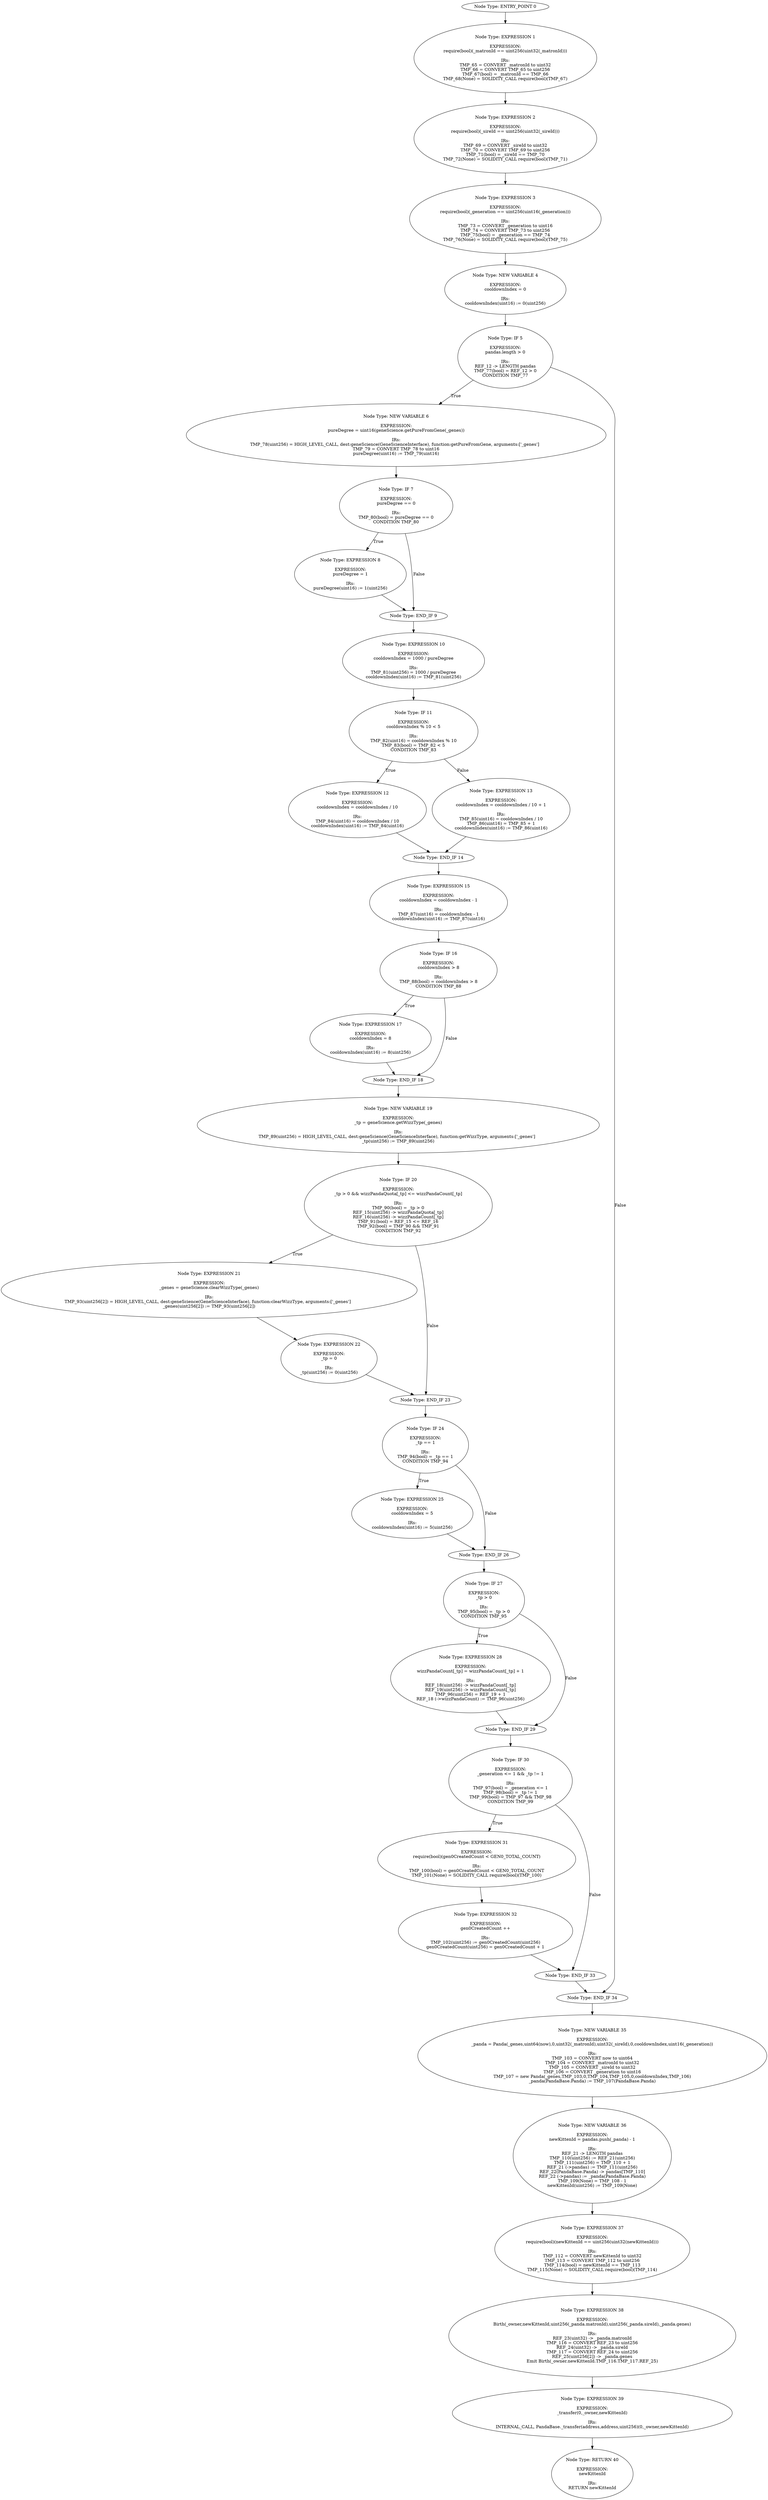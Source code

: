 digraph{
0[label="Node Type: ENTRY_POINT 0
"];
0->1;
1[label="Node Type: EXPRESSION 1

EXPRESSION:
require(bool)(_matronId == uint256(uint32(_matronId)))

IRs:
TMP_65 = CONVERT _matronId to uint32
TMP_66 = CONVERT TMP_65 to uint256
TMP_67(bool) = _matronId == TMP_66
TMP_68(None) = SOLIDITY_CALL require(bool)(TMP_67)"];
1->2;
2[label="Node Type: EXPRESSION 2

EXPRESSION:
require(bool)(_sireId == uint256(uint32(_sireId)))

IRs:
TMP_69 = CONVERT _sireId to uint32
TMP_70 = CONVERT TMP_69 to uint256
TMP_71(bool) = _sireId == TMP_70
TMP_72(None) = SOLIDITY_CALL require(bool)(TMP_71)"];
2->3;
3[label="Node Type: EXPRESSION 3

EXPRESSION:
require(bool)(_generation == uint256(uint16(_generation)))

IRs:
TMP_73 = CONVERT _generation to uint16
TMP_74 = CONVERT TMP_73 to uint256
TMP_75(bool) = _generation == TMP_74
TMP_76(None) = SOLIDITY_CALL require(bool)(TMP_75)"];
3->4;
4[label="Node Type: NEW VARIABLE 4

EXPRESSION:
cooldownIndex = 0

IRs:
cooldownIndex(uint16) := 0(uint256)"];
4->5;
5[label="Node Type: IF 5

EXPRESSION:
pandas.length > 0

IRs:
REF_12 -> LENGTH pandas
TMP_77(bool) = REF_12 > 0
CONDITION TMP_77"];
5->6[label="True"];
5->34[label="False"];
6[label="Node Type: NEW VARIABLE 6

EXPRESSION:
pureDegree = uint16(geneScience.getPureFromGene(_genes))

IRs:
TMP_78(uint256) = HIGH_LEVEL_CALL, dest:geneScience(GeneScienceInterface), function:getPureFromGene, arguments:['_genes']  
TMP_79 = CONVERT TMP_78 to uint16
pureDegree(uint16) := TMP_79(uint16)"];
6->7;
7[label="Node Type: IF 7

EXPRESSION:
pureDegree == 0

IRs:
TMP_80(bool) = pureDegree == 0
CONDITION TMP_80"];
7->8[label="True"];
7->9[label="False"];
8[label="Node Type: EXPRESSION 8

EXPRESSION:
pureDegree = 1

IRs:
pureDegree(uint16) := 1(uint256)"];
8->9;
9[label="Node Type: END_IF 9
"];
9->10;
10[label="Node Type: EXPRESSION 10

EXPRESSION:
cooldownIndex = 1000 / pureDegree

IRs:
TMP_81(uint256) = 1000 / pureDegree
cooldownIndex(uint16) := TMP_81(uint256)"];
10->11;
11[label="Node Type: IF 11

EXPRESSION:
cooldownIndex % 10 < 5

IRs:
TMP_82(uint16) = cooldownIndex % 10
TMP_83(bool) = TMP_82 < 5
CONDITION TMP_83"];
11->12[label="True"];
11->13[label="False"];
12[label="Node Type: EXPRESSION 12

EXPRESSION:
cooldownIndex = cooldownIndex / 10

IRs:
TMP_84(uint16) = cooldownIndex / 10
cooldownIndex(uint16) := TMP_84(uint16)"];
12->14;
13[label="Node Type: EXPRESSION 13

EXPRESSION:
cooldownIndex = cooldownIndex / 10 + 1

IRs:
TMP_85(uint16) = cooldownIndex / 10
TMP_86(uint16) = TMP_85 + 1
cooldownIndex(uint16) := TMP_86(uint16)"];
13->14;
14[label="Node Type: END_IF 14
"];
14->15;
15[label="Node Type: EXPRESSION 15

EXPRESSION:
cooldownIndex = cooldownIndex - 1

IRs:
TMP_87(uint16) = cooldownIndex - 1
cooldownIndex(uint16) := TMP_87(uint16)"];
15->16;
16[label="Node Type: IF 16

EXPRESSION:
cooldownIndex > 8

IRs:
TMP_88(bool) = cooldownIndex > 8
CONDITION TMP_88"];
16->17[label="True"];
16->18[label="False"];
17[label="Node Type: EXPRESSION 17

EXPRESSION:
cooldownIndex = 8

IRs:
cooldownIndex(uint16) := 8(uint256)"];
17->18;
18[label="Node Type: END_IF 18
"];
18->19;
19[label="Node Type: NEW VARIABLE 19

EXPRESSION:
_tp = geneScience.getWizzType(_genes)

IRs:
TMP_89(uint256) = HIGH_LEVEL_CALL, dest:geneScience(GeneScienceInterface), function:getWizzType, arguments:['_genes']  
_tp(uint256) := TMP_89(uint256)"];
19->20;
20[label="Node Type: IF 20

EXPRESSION:
_tp > 0 && wizzPandaQuota[_tp] <= wizzPandaCount[_tp]

IRs:
TMP_90(bool) = _tp > 0
REF_15(uint256) -> wizzPandaQuota[_tp]
REF_16(uint256) -> wizzPandaCount[_tp]
TMP_91(bool) = REF_15 <= REF_16
TMP_92(bool) = TMP_90 && TMP_91
CONDITION TMP_92"];
20->21[label="True"];
20->23[label="False"];
21[label="Node Type: EXPRESSION 21

EXPRESSION:
_genes = geneScience.clearWizzType(_genes)

IRs:
TMP_93(uint256[2]) = HIGH_LEVEL_CALL, dest:geneScience(GeneScienceInterface), function:clearWizzType, arguments:['_genes']  
_genes(uint256[2]) := TMP_93(uint256[2])"];
21->22;
22[label="Node Type: EXPRESSION 22

EXPRESSION:
_tp = 0

IRs:
_tp(uint256) := 0(uint256)"];
22->23;
23[label="Node Type: END_IF 23
"];
23->24;
24[label="Node Type: IF 24

EXPRESSION:
_tp == 1

IRs:
TMP_94(bool) = _tp == 1
CONDITION TMP_94"];
24->25[label="True"];
24->26[label="False"];
25[label="Node Type: EXPRESSION 25

EXPRESSION:
cooldownIndex = 5

IRs:
cooldownIndex(uint16) := 5(uint256)"];
25->26;
26[label="Node Type: END_IF 26
"];
26->27;
27[label="Node Type: IF 27

EXPRESSION:
_tp > 0

IRs:
TMP_95(bool) = _tp > 0
CONDITION TMP_95"];
27->28[label="True"];
27->29[label="False"];
28[label="Node Type: EXPRESSION 28

EXPRESSION:
wizzPandaCount[_tp] = wizzPandaCount[_tp] + 1

IRs:
REF_18(uint256) -> wizzPandaCount[_tp]
REF_19(uint256) -> wizzPandaCount[_tp]
TMP_96(uint256) = REF_19 + 1
REF_18 (->wizzPandaCount) := TMP_96(uint256)"];
28->29;
29[label="Node Type: END_IF 29
"];
29->30;
30[label="Node Type: IF 30

EXPRESSION:
_generation <= 1 && _tp != 1

IRs:
TMP_97(bool) = _generation <= 1
TMP_98(bool) = _tp != 1
TMP_99(bool) = TMP_97 && TMP_98
CONDITION TMP_99"];
30->31[label="True"];
30->33[label="False"];
31[label="Node Type: EXPRESSION 31

EXPRESSION:
require(bool)(gen0CreatedCount < GEN0_TOTAL_COUNT)

IRs:
TMP_100(bool) = gen0CreatedCount < GEN0_TOTAL_COUNT
TMP_101(None) = SOLIDITY_CALL require(bool)(TMP_100)"];
31->32;
32[label="Node Type: EXPRESSION 32

EXPRESSION:
gen0CreatedCount ++

IRs:
TMP_102(uint256) := gen0CreatedCount(uint256)
gen0CreatedCount(uint256) = gen0CreatedCount + 1"];
32->33;
33[label="Node Type: END_IF 33
"];
33->34;
34[label="Node Type: END_IF 34
"];
34->35;
35[label="Node Type: NEW VARIABLE 35

EXPRESSION:
_panda = Panda(_genes,uint64(now),0,uint32(_matronId),uint32(_sireId),0,cooldownIndex,uint16(_generation))

IRs:
TMP_103 = CONVERT now to uint64
TMP_104 = CONVERT _matronId to uint32
TMP_105 = CONVERT _sireId to uint32
TMP_106 = CONVERT _generation to uint16
TMP_107 = new Panda(_genes,TMP_103,0,TMP_104,TMP_105,0,cooldownIndex,TMP_106)
_panda(PandaBase.Panda) := TMP_107(PandaBase.Panda)"];
35->36;
36[label="Node Type: NEW VARIABLE 36

EXPRESSION:
newKittenId = pandas.push(_panda) - 1

IRs:
REF_21 -> LENGTH pandas
TMP_110(uint256) := REF_21(uint256)
TMP_111(uint256) = TMP_110 + 1
REF_21 (->pandas) := TMP_111(uint256)
REF_22(PandaBase.Panda) -> pandas[TMP_110]
REF_22 (->pandas) := _panda(PandaBase.Panda)
TMP_109(None) = TMP_108 - 1
newKittenId(uint256) := TMP_109(None)"];
36->37;
37[label="Node Type: EXPRESSION 37

EXPRESSION:
require(bool)(newKittenId == uint256(uint32(newKittenId)))

IRs:
TMP_112 = CONVERT newKittenId to uint32
TMP_113 = CONVERT TMP_112 to uint256
TMP_114(bool) = newKittenId == TMP_113
TMP_115(None) = SOLIDITY_CALL require(bool)(TMP_114)"];
37->38;
38[label="Node Type: EXPRESSION 38

EXPRESSION:
Birth(_owner,newKittenId,uint256(_panda.matronId),uint256(_panda.sireId),_panda.genes)

IRs:
REF_23(uint32) -> _panda.matronId
TMP_116 = CONVERT REF_23 to uint256
REF_24(uint32) -> _panda.sireId
TMP_117 = CONVERT REF_24 to uint256
REF_25(uint256[2]) -> _panda.genes
Emit Birth(_owner.newKittenId.TMP_116.TMP_117.REF_25)"];
38->39;
39[label="Node Type: EXPRESSION 39

EXPRESSION:
_transfer(0,_owner,newKittenId)

IRs:
INTERNAL_CALL, PandaBase._transfer(address,address,uint256)(0,_owner,newKittenId)"];
39->40;
40[label="Node Type: RETURN 40

EXPRESSION:
newKittenId

IRs:
RETURN newKittenId"];
}
